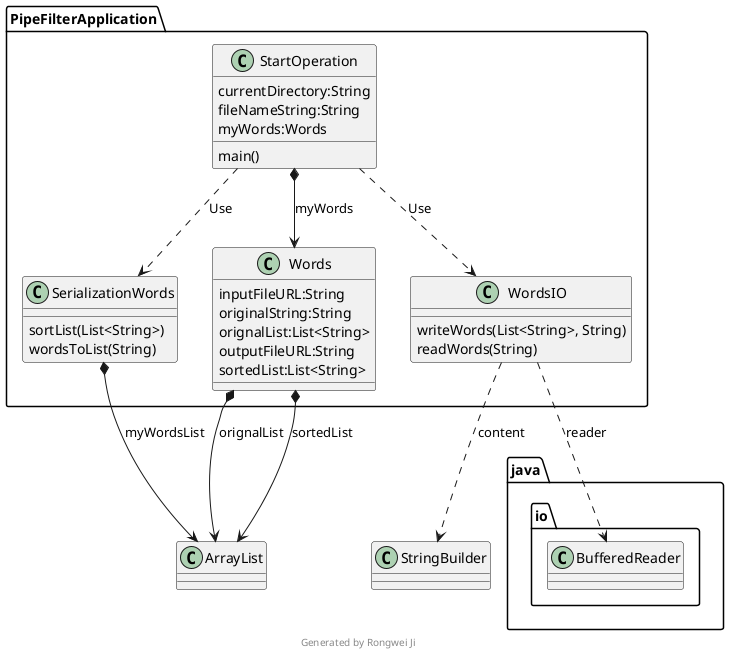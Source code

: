 @startuml PipeFilterApplication
package PipeFilterApplication {
    class SerializationWords {

        sortList(List<String>)
        wordsToList(String)
    }
    
    
  

    class StartOperation {
        currentDirectory:String
        fileNameString:String
        myWords:Words
        main()
    }
    
    

    class Words {
        inputFileURL:String
        originalString:String
        orignalList:List<String>
        outputFileURL:String
        sortedList:List<String>
    }
    
    

    class WordsIO {
        writeWords(List<String>, String)
        readWords(String)
    }
    

}

StartOperation..>SerializationWords : Use
StartOperation ..> WordsIO : Use
WordsIO ..> StringBuilder : content
WordsIO ..> java.io.BufferedReader : reader
SerializationWords *--> ArrayList : myWordsList
StartOperation *--> Words : myWords
Words *--> ArrayList : orignalList
Words *--> ArrayList : sortedList
center footer Generated by Rongwei Ji
